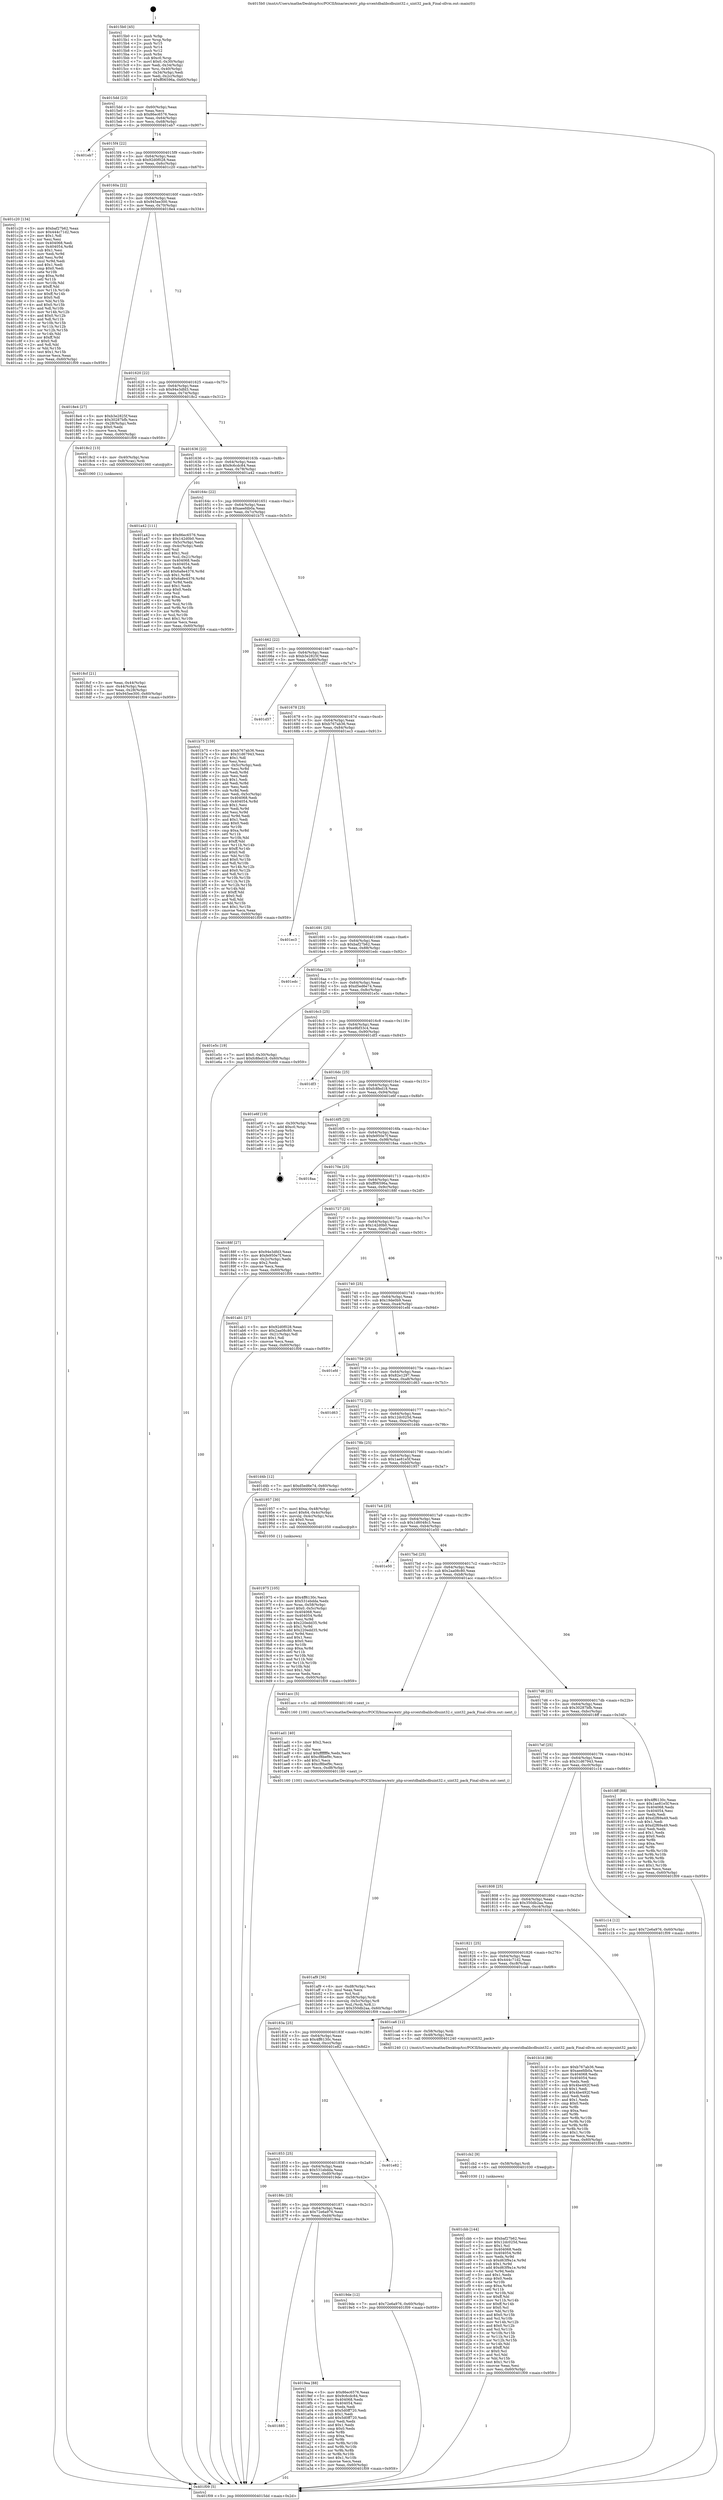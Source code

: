 digraph "0x4015b0" {
  label = "0x4015b0 (/mnt/c/Users/mathe/Desktop/tcc/POCII/binaries/extr_php-srcextdbalibcdbuint32.c_uint32_pack_Final-ollvm.out::main(0))"
  labelloc = "t"
  node[shape=record]

  Entry [label="",width=0.3,height=0.3,shape=circle,fillcolor=black,style=filled]
  "0x4015dd" [label="{
     0x4015dd [23]\l
     | [instrs]\l
     &nbsp;&nbsp;0x4015dd \<+3\>: mov -0x60(%rbp),%eax\l
     &nbsp;&nbsp;0x4015e0 \<+2\>: mov %eax,%ecx\l
     &nbsp;&nbsp;0x4015e2 \<+6\>: sub $0x86ec6576,%ecx\l
     &nbsp;&nbsp;0x4015e8 \<+3\>: mov %eax,-0x64(%rbp)\l
     &nbsp;&nbsp;0x4015eb \<+3\>: mov %ecx,-0x68(%rbp)\l
     &nbsp;&nbsp;0x4015ee \<+6\>: je 0000000000401eb7 \<main+0x907\>\l
  }"]
  "0x401eb7" [label="{
     0x401eb7\l
  }", style=dashed]
  "0x4015f4" [label="{
     0x4015f4 [22]\l
     | [instrs]\l
     &nbsp;&nbsp;0x4015f4 \<+5\>: jmp 00000000004015f9 \<main+0x49\>\l
     &nbsp;&nbsp;0x4015f9 \<+3\>: mov -0x64(%rbp),%eax\l
     &nbsp;&nbsp;0x4015fc \<+5\>: sub $0x92d0f028,%eax\l
     &nbsp;&nbsp;0x401601 \<+3\>: mov %eax,-0x6c(%rbp)\l
     &nbsp;&nbsp;0x401604 \<+6\>: je 0000000000401c20 \<main+0x670\>\l
  }"]
  Exit [label="",width=0.3,height=0.3,shape=circle,fillcolor=black,style=filled,peripheries=2]
  "0x401c20" [label="{
     0x401c20 [134]\l
     | [instrs]\l
     &nbsp;&nbsp;0x401c20 \<+5\>: mov $0xbaf27b62,%eax\l
     &nbsp;&nbsp;0x401c25 \<+5\>: mov $0x444c71d2,%ecx\l
     &nbsp;&nbsp;0x401c2a \<+2\>: mov $0x1,%dl\l
     &nbsp;&nbsp;0x401c2c \<+2\>: xor %esi,%esi\l
     &nbsp;&nbsp;0x401c2e \<+7\>: mov 0x404068,%edi\l
     &nbsp;&nbsp;0x401c35 \<+8\>: mov 0x404054,%r8d\l
     &nbsp;&nbsp;0x401c3d \<+3\>: sub $0x1,%esi\l
     &nbsp;&nbsp;0x401c40 \<+3\>: mov %edi,%r9d\l
     &nbsp;&nbsp;0x401c43 \<+3\>: add %esi,%r9d\l
     &nbsp;&nbsp;0x401c46 \<+4\>: imul %r9d,%edi\l
     &nbsp;&nbsp;0x401c4a \<+3\>: and $0x1,%edi\l
     &nbsp;&nbsp;0x401c4d \<+3\>: cmp $0x0,%edi\l
     &nbsp;&nbsp;0x401c50 \<+4\>: sete %r10b\l
     &nbsp;&nbsp;0x401c54 \<+4\>: cmp $0xa,%r8d\l
     &nbsp;&nbsp;0x401c58 \<+4\>: setl %r11b\l
     &nbsp;&nbsp;0x401c5c \<+3\>: mov %r10b,%bl\l
     &nbsp;&nbsp;0x401c5f \<+3\>: xor $0xff,%bl\l
     &nbsp;&nbsp;0x401c62 \<+3\>: mov %r11b,%r14b\l
     &nbsp;&nbsp;0x401c65 \<+4\>: xor $0xff,%r14b\l
     &nbsp;&nbsp;0x401c69 \<+3\>: xor $0x0,%dl\l
     &nbsp;&nbsp;0x401c6c \<+3\>: mov %bl,%r15b\l
     &nbsp;&nbsp;0x401c6f \<+4\>: and $0x0,%r15b\l
     &nbsp;&nbsp;0x401c73 \<+3\>: and %dl,%r10b\l
     &nbsp;&nbsp;0x401c76 \<+3\>: mov %r14b,%r12b\l
     &nbsp;&nbsp;0x401c79 \<+4\>: and $0x0,%r12b\l
     &nbsp;&nbsp;0x401c7d \<+3\>: and %dl,%r11b\l
     &nbsp;&nbsp;0x401c80 \<+3\>: or %r10b,%r15b\l
     &nbsp;&nbsp;0x401c83 \<+3\>: or %r11b,%r12b\l
     &nbsp;&nbsp;0x401c86 \<+3\>: xor %r12b,%r15b\l
     &nbsp;&nbsp;0x401c89 \<+3\>: or %r14b,%bl\l
     &nbsp;&nbsp;0x401c8c \<+3\>: xor $0xff,%bl\l
     &nbsp;&nbsp;0x401c8f \<+3\>: or $0x0,%dl\l
     &nbsp;&nbsp;0x401c92 \<+2\>: and %dl,%bl\l
     &nbsp;&nbsp;0x401c94 \<+3\>: or %bl,%r15b\l
     &nbsp;&nbsp;0x401c97 \<+4\>: test $0x1,%r15b\l
     &nbsp;&nbsp;0x401c9b \<+3\>: cmovne %ecx,%eax\l
     &nbsp;&nbsp;0x401c9e \<+3\>: mov %eax,-0x60(%rbp)\l
     &nbsp;&nbsp;0x401ca1 \<+5\>: jmp 0000000000401f09 \<main+0x959\>\l
  }"]
  "0x40160a" [label="{
     0x40160a [22]\l
     | [instrs]\l
     &nbsp;&nbsp;0x40160a \<+5\>: jmp 000000000040160f \<main+0x5f\>\l
     &nbsp;&nbsp;0x40160f \<+3\>: mov -0x64(%rbp),%eax\l
     &nbsp;&nbsp;0x401612 \<+5\>: sub $0x945ee300,%eax\l
     &nbsp;&nbsp;0x401617 \<+3\>: mov %eax,-0x70(%rbp)\l
     &nbsp;&nbsp;0x40161a \<+6\>: je 00000000004018e4 \<main+0x334\>\l
  }"]
  "0x401cbb" [label="{
     0x401cbb [144]\l
     | [instrs]\l
     &nbsp;&nbsp;0x401cbb \<+5\>: mov $0xbaf27b62,%esi\l
     &nbsp;&nbsp;0x401cc0 \<+5\>: mov $0x12dc025d,%eax\l
     &nbsp;&nbsp;0x401cc5 \<+2\>: mov $0x1,%cl\l
     &nbsp;&nbsp;0x401cc7 \<+7\>: mov 0x404068,%edx\l
     &nbsp;&nbsp;0x401cce \<+8\>: mov 0x404054,%r8d\l
     &nbsp;&nbsp;0x401cd6 \<+3\>: mov %edx,%r9d\l
     &nbsp;&nbsp;0x401cd9 \<+7\>: sub $0xd63f9a1e,%r9d\l
     &nbsp;&nbsp;0x401ce0 \<+4\>: sub $0x1,%r9d\l
     &nbsp;&nbsp;0x401ce4 \<+7\>: add $0xd63f9a1e,%r9d\l
     &nbsp;&nbsp;0x401ceb \<+4\>: imul %r9d,%edx\l
     &nbsp;&nbsp;0x401cef \<+3\>: and $0x1,%edx\l
     &nbsp;&nbsp;0x401cf2 \<+3\>: cmp $0x0,%edx\l
     &nbsp;&nbsp;0x401cf5 \<+4\>: sete %r10b\l
     &nbsp;&nbsp;0x401cf9 \<+4\>: cmp $0xa,%r8d\l
     &nbsp;&nbsp;0x401cfd \<+4\>: setl %r11b\l
     &nbsp;&nbsp;0x401d01 \<+3\>: mov %r10b,%bl\l
     &nbsp;&nbsp;0x401d04 \<+3\>: xor $0xff,%bl\l
     &nbsp;&nbsp;0x401d07 \<+3\>: mov %r11b,%r14b\l
     &nbsp;&nbsp;0x401d0a \<+4\>: xor $0xff,%r14b\l
     &nbsp;&nbsp;0x401d0e \<+3\>: xor $0x0,%cl\l
     &nbsp;&nbsp;0x401d11 \<+3\>: mov %bl,%r15b\l
     &nbsp;&nbsp;0x401d14 \<+4\>: and $0x0,%r15b\l
     &nbsp;&nbsp;0x401d18 \<+3\>: and %cl,%r10b\l
     &nbsp;&nbsp;0x401d1b \<+3\>: mov %r14b,%r12b\l
     &nbsp;&nbsp;0x401d1e \<+4\>: and $0x0,%r12b\l
     &nbsp;&nbsp;0x401d22 \<+3\>: and %cl,%r11b\l
     &nbsp;&nbsp;0x401d25 \<+3\>: or %r10b,%r15b\l
     &nbsp;&nbsp;0x401d28 \<+3\>: or %r11b,%r12b\l
     &nbsp;&nbsp;0x401d2b \<+3\>: xor %r12b,%r15b\l
     &nbsp;&nbsp;0x401d2e \<+3\>: or %r14b,%bl\l
     &nbsp;&nbsp;0x401d31 \<+3\>: xor $0xff,%bl\l
     &nbsp;&nbsp;0x401d34 \<+3\>: or $0x0,%cl\l
     &nbsp;&nbsp;0x401d37 \<+2\>: and %cl,%bl\l
     &nbsp;&nbsp;0x401d39 \<+3\>: or %bl,%r15b\l
     &nbsp;&nbsp;0x401d3c \<+4\>: test $0x1,%r15b\l
     &nbsp;&nbsp;0x401d40 \<+3\>: cmovne %eax,%esi\l
     &nbsp;&nbsp;0x401d43 \<+3\>: mov %esi,-0x60(%rbp)\l
     &nbsp;&nbsp;0x401d46 \<+5\>: jmp 0000000000401f09 \<main+0x959\>\l
  }"]
  "0x4018e4" [label="{
     0x4018e4 [27]\l
     | [instrs]\l
     &nbsp;&nbsp;0x4018e4 \<+5\>: mov $0xb3e2825f,%eax\l
     &nbsp;&nbsp;0x4018e9 \<+5\>: mov $0x30287bfb,%ecx\l
     &nbsp;&nbsp;0x4018ee \<+3\>: mov -0x28(%rbp),%edx\l
     &nbsp;&nbsp;0x4018f1 \<+3\>: cmp $0x0,%edx\l
     &nbsp;&nbsp;0x4018f4 \<+3\>: cmove %ecx,%eax\l
     &nbsp;&nbsp;0x4018f7 \<+3\>: mov %eax,-0x60(%rbp)\l
     &nbsp;&nbsp;0x4018fa \<+5\>: jmp 0000000000401f09 \<main+0x959\>\l
  }"]
  "0x401620" [label="{
     0x401620 [22]\l
     | [instrs]\l
     &nbsp;&nbsp;0x401620 \<+5\>: jmp 0000000000401625 \<main+0x75\>\l
     &nbsp;&nbsp;0x401625 \<+3\>: mov -0x64(%rbp),%eax\l
     &nbsp;&nbsp;0x401628 \<+5\>: sub $0x94e3dfd3,%eax\l
     &nbsp;&nbsp;0x40162d \<+3\>: mov %eax,-0x74(%rbp)\l
     &nbsp;&nbsp;0x401630 \<+6\>: je 00000000004018c2 \<main+0x312\>\l
  }"]
  "0x401cb2" [label="{
     0x401cb2 [9]\l
     | [instrs]\l
     &nbsp;&nbsp;0x401cb2 \<+4\>: mov -0x58(%rbp),%rdi\l
     &nbsp;&nbsp;0x401cb6 \<+5\>: call 0000000000401030 \<free@plt\>\l
     | [calls]\l
     &nbsp;&nbsp;0x401030 \{1\} (unknown)\l
  }"]
  "0x4018c2" [label="{
     0x4018c2 [13]\l
     | [instrs]\l
     &nbsp;&nbsp;0x4018c2 \<+4\>: mov -0x40(%rbp),%rax\l
     &nbsp;&nbsp;0x4018c6 \<+4\>: mov 0x8(%rax),%rdi\l
     &nbsp;&nbsp;0x4018ca \<+5\>: call 0000000000401060 \<atoi@plt\>\l
     | [calls]\l
     &nbsp;&nbsp;0x401060 \{1\} (unknown)\l
  }"]
  "0x401636" [label="{
     0x401636 [22]\l
     | [instrs]\l
     &nbsp;&nbsp;0x401636 \<+5\>: jmp 000000000040163b \<main+0x8b\>\l
     &nbsp;&nbsp;0x40163b \<+3\>: mov -0x64(%rbp),%eax\l
     &nbsp;&nbsp;0x40163e \<+5\>: sub $0x9c6cdc84,%eax\l
     &nbsp;&nbsp;0x401643 \<+3\>: mov %eax,-0x78(%rbp)\l
     &nbsp;&nbsp;0x401646 \<+6\>: je 0000000000401a42 \<main+0x492\>\l
  }"]
  "0x401af9" [label="{
     0x401af9 [36]\l
     | [instrs]\l
     &nbsp;&nbsp;0x401af9 \<+6\>: mov -0xd8(%rbp),%ecx\l
     &nbsp;&nbsp;0x401aff \<+3\>: imul %eax,%ecx\l
     &nbsp;&nbsp;0x401b02 \<+3\>: mov %cl,%sil\l
     &nbsp;&nbsp;0x401b05 \<+4\>: mov -0x58(%rbp),%rdi\l
     &nbsp;&nbsp;0x401b09 \<+4\>: movslq -0x5c(%rbp),%r8\l
     &nbsp;&nbsp;0x401b0d \<+4\>: mov %sil,(%rdi,%r8,1)\l
     &nbsp;&nbsp;0x401b11 \<+7\>: movl $0x350db2aa,-0x60(%rbp)\l
     &nbsp;&nbsp;0x401b18 \<+5\>: jmp 0000000000401f09 \<main+0x959\>\l
  }"]
  "0x401a42" [label="{
     0x401a42 [111]\l
     | [instrs]\l
     &nbsp;&nbsp;0x401a42 \<+5\>: mov $0x86ec6576,%eax\l
     &nbsp;&nbsp;0x401a47 \<+5\>: mov $0x142d0b0,%ecx\l
     &nbsp;&nbsp;0x401a4c \<+3\>: mov -0x5c(%rbp),%edx\l
     &nbsp;&nbsp;0x401a4f \<+3\>: cmp -0x4c(%rbp),%edx\l
     &nbsp;&nbsp;0x401a52 \<+4\>: setl %sil\l
     &nbsp;&nbsp;0x401a56 \<+4\>: and $0x1,%sil\l
     &nbsp;&nbsp;0x401a5a \<+4\>: mov %sil,-0x21(%rbp)\l
     &nbsp;&nbsp;0x401a5e \<+7\>: mov 0x404068,%edx\l
     &nbsp;&nbsp;0x401a65 \<+7\>: mov 0x404054,%edi\l
     &nbsp;&nbsp;0x401a6c \<+3\>: mov %edx,%r8d\l
     &nbsp;&nbsp;0x401a6f \<+7\>: add $0x6a8e4376,%r8d\l
     &nbsp;&nbsp;0x401a76 \<+4\>: sub $0x1,%r8d\l
     &nbsp;&nbsp;0x401a7a \<+7\>: sub $0x6a8e4376,%r8d\l
     &nbsp;&nbsp;0x401a81 \<+4\>: imul %r8d,%edx\l
     &nbsp;&nbsp;0x401a85 \<+3\>: and $0x1,%edx\l
     &nbsp;&nbsp;0x401a88 \<+3\>: cmp $0x0,%edx\l
     &nbsp;&nbsp;0x401a8b \<+4\>: sete %sil\l
     &nbsp;&nbsp;0x401a8f \<+3\>: cmp $0xa,%edi\l
     &nbsp;&nbsp;0x401a92 \<+4\>: setl %r9b\l
     &nbsp;&nbsp;0x401a96 \<+3\>: mov %sil,%r10b\l
     &nbsp;&nbsp;0x401a99 \<+3\>: and %r9b,%r10b\l
     &nbsp;&nbsp;0x401a9c \<+3\>: xor %r9b,%sil\l
     &nbsp;&nbsp;0x401a9f \<+3\>: or %sil,%r10b\l
     &nbsp;&nbsp;0x401aa2 \<+4\>: test $0x1,%r10b\l
     &nbsp;&nbsp;0x401aa6 \<+3\>: cmovne %ecx,%eax\l
     &nbsp;&nbsp;0x401aa9 \<+3\>: mov %eax,-0x60(%rbp)\l
     &nbsp;&nbsp;0x401aac \<+5\>: jmp 0000000000401f09 \<main+0x959\>\l
  }"]
  "0x40164c" [label="{
     0x40164c [22]\l
     | [instrs]\l
     &nbsp;&nbsp;0x40164c \<+5\>: jmp 0000000000401651 \<main+0xa1\>\l
     &nbsp;&nbsp;0x401651 \<+3\>: mov -0x64(%rbp),%eax\l
     &nbsp;&nbsp;0x401654 \<+5\>: sub $0xaeefdb0a,%eax\l
     &nbsp;&nbsp;0x401659 \<+3\>: mov %eax,-0x7c(%rbp)\l
     &nbsp;&nbsp;0x40165c \<+6\>: je 0000000000401b75 \<main+0x5c5\>\l
  }"]
  "0x401ad1" [label="{
     0x401ad1 [40]\l
     | [instrs]\l
     &nbsp;&nbsp;0x401ad1 \<+5\>: mov $0x2,%ecx\l
     &nbsp;&nbsp;0x401ad6 \<+1\>: cltd\l
     &nbsp;&nbsp;0x401ad7 \<+2\>: idiv %ecx\l
     &nbsp;&nbsp;0x401ad9 \<+6\>: imul $0xfffffffe,%edx,%ecx\l
     &nbsp;&nbsp;0x401adf \<+6\>: add $0xcf8bef9c,%ecx\l
     &nbsp;&nbsp;0x401ae5 \<+3\>: add $0x1,%ecx\l
     &nbsp;&nbsp;0x401ae8 \<+6\>: sub $0xcf8bef9c,%ecx\l
     &nbsp;&nbsp;0x401aee \<+6\>: mov %ecx,-0xd8(%rbp)\l
     &nbsp;&nbsp;0x401af4 \<+5\>: call 0000000000401160 \<next_i\>\l
     | [calls]\l
     &nbsp;&nbsp;0x401160 \{100\} (/mnt/c/Users/mathe/Desktop/tcc/POCII/binaries/extr_php-srcextdbalibcdbuint32.c_uint32_pack_Final-ollvm.out::next_i)\l
  }"]
  "0x401b75" [label="{
     0x401b75 [159]\l
     | [instrs]\l
     &nbsp;&nbsp;0x401b75 \<+5\>: mov $0xb767ab36,%eax\l
     &nbsp;&nbsp;0x401b7a \<+5\>: mov $0x31d67943,%ecx\l
     &nbsp;&nbsp;0x401b7f \<+2\>: mov $0x1,%dl\l
     &nbsp;&nbsp;0x401b81 \<+2\>: xor %esi,%esi\l
     &nbsp;&nbsp;0x401b83 \<+3\>: mov -0x5c(%rbp),%edi\l
     &nbsp;&nbsp;0x401b86 \<+3\>: mov %esi,%r8d\l
     &nbsp;&nbsp;0x401b89 \<+3\>: sub %edi,%r8d\l
     &nbsp;&nbsp;0x401b8c \<+2\>: mov %esi,%edi\l
     &nbsp;&nbsp;0x401b8e \<+3\>: sub $0x1,%edi\l
     &nbsp;&nbsp;0x401b91 \<+3\>: add %edi,%r8d\l
     &nbsp;&nbsp;0x401b94 \<+2\>: mov %esi,%edi\l
     &nbsp;&nbsp;0x401b96 \<+3\>: sub %r8d,%edi\l
     &nbsp;&nbsp;0x401b99 \<+3\>: mov %edi,-0x5c(%rbp)\l
     &nbsp;&nbsp;0x401b9c \<+7\>: mov 0x404068,%edi\l
     &nbsp;&nbsp;0x401ba3 \<+8\>: mov 0x404054,%r8d\l
     &nbsp;&nbsp;0x401bab \<+3\>: sub $0x1,%esi\l
     &nbsp;&nbsp;0x401bae \<+3\>: mov %edi,%r9d\l
     &nbsp;&nbsp;0x401bb1 \<+3\>: add %esi,%r9d\l
     &nbsp;&nbsp;0x401bb4 \<+4\>: imul %r9d,%edi\l
     &nbsp;&nbsp;0x401bb8 \<+3\>: and $0x1,%edi\l
     &nbsp;&nbsp;0x401bbb \<+3\>: cmp $0x0,%edi\l
     &nbsp;&nbsp;0x401bbe \<+4\>: sete %r10b\l
     &nbsp;&nbsp;0x401bc2 \<+4\>: cmp $0xa,%r8d\l
     &nbsp;&nbsp;0x401bc6 \<+4\>: setl %r11b\l
     &nbsp;&nbsp;0x401bca \<+3\>: mov %r10b,%bl\l
     &nbsp;&nbsp;0x401bcd \<+3\>: xor $0xff,%bl\l
     &nbsp;&nbsp;0x401bd0 \<+3\>: mov %r11b,%r14b\l
     &nbsp;&nbsp;0x401bd3 \<+4\>: xor $0xff,%r14b\l
     &nbsp;&nbsp;0x401bd7 \<+3\>: xor $0x0,%dl\l
     &nbsp;&nbsp;0x401bda \<+3\>: mov %bl,%r15b\l
     &nbsp;&nbsp;0x401bdd \<+4\>: and $0x0,%r15b\l
     &nbsp;&nbsp;0x401be1 \<+3\>: and %dl,%r10b\l
     &nbsp;&nbsp;0x401be4 \<+3\>: mov %r14b,%r12b\l
     &nbsp;&nbsp;0x401be7 \<+4\>: and $0x0,%r12b\l
     &nbsp;&nbsp;0x401beb \<+3\>: and %dl,%r11b\l
     &nbsp;&nbsp;0x401bee \<+3\>: or %r10b,%r15b\l
     &nbsp;&nbsp;0x401bf1 \<+3\>: or %r11b,%r12b\l
     &nbsp;&nbsp;0x401bf4 \<+3\>: xor %r12b,%r15b\l
     &nbsp;&nbsp;0x401bf7 \<+3\>: or %r14b,%bl\l
     &nbsp;&nbsp;0x401bfa \<+3\>: xor $0xff,%bl\l
     &nbsp;&nbsp;0x401bfd \<+3\>: or $0x0,%dl\l
     &nbsp;&nbsp;0x401c00 \<+2\>: and %dl,%bl\l
     &nbsp;&nbsp;0x401c02 \<+3\>: or %bl,%r15b\l
     &nbsp;&nbsp;0x401c05 \<+4\>: test $0x1,%r15b\l
     &nbsp;&nbsp;0x401c09 \<+3\>: cmovne %ecx,%eax\l
     &nbsp;&nbsp;0x401c0c \<+3\>: mov %eax,-0x60(%rbp)\l
     &nbsp;&nbsp;0x401c0f \<+5\>: jmp 0000000000401f09 \<main+0x959\>\l
  }"]
  "0x401662" [label="{
     0x401662 [22]\l
     | [instrs]\l
     &nbsp;&nbsp;0x401662 \<+5\>: jmp 0000000000401667 \<main+0xb7\>\l
     &nbsp;&nbsp;0x401667 \<+3\>: mov -0x64(%rbp),%eax\l
     &nbsp;&nbsp;0x40166a \<+5\>: sub $0xb3e2825f,%eax\l
     &nbsp;&nbsp;0x40166f \<+3\>: mov %eax,-0x80(%rbp)\l
     &nbsp;&nbsp;0x401672 \<+6\>: je 0000000000401d57 \<main+0x7a7\>\l
  }"]
  "0x401885" [label="{
     0x401885\l
  }", style=dashed]
  "0x401d57" [label="{
     0x401d57\l
  }", style=dashed]
  "0x401678" [label="{
     0x401678 [25]\l
     | [instrs]\l
     &nbsp;&nbsp;0x401678 \<+5\>: jmp 000000000040167d \<main+0xcd\>\l
     &nbsp;&nbsp;0x40167d \<+3\>: mov -0x64(%rbp),%eax\l
     &nbsp;&nbsp;0x401680 \<+5\>: sub $0xb767ab36,%eax\l
     &nbsp;&nbsp;0x401685 \<+6\>: mov %eax,-0x84(%rbp)\l
     &nbsp;&nbsp;0x40168b \<+6\>: je 0000000000401ec3 \<main+0x913\>\l
  }"]
  "0x4019ea" [label="{
     0x4019ea [88]\l
     | [instrs]\l
     &nbsp;&nbsp;0x4019ea \<+5\>: mov $0x86ec6576,%eax\l
     &nbsp;&nbsp;0x4019ef \<+5\>: mov $0x9c6cdc84,%ecx\l
     &nbsp;&nbsp;0x4019f4 \<+7\>: mov 0x404068,%edx\l
     &nbsp;&nbsp;0x4019fb \<+7\>: mov 0x404054,%esi\l
     &nbsp;&nbsp;0x401a02 \<+2\>: mov %edx,%edi\l
     &nbsp;&nbsp;0x401a04 \<+6\>: sub $0x5d0ff720,%edi\l
     &nbsp;&nbsp;0x401a0a \<+3\>: sub $0x1,%edi\l
     &nbsp;&nbsp;0x401a0d \<+6\>: add $0x5d0ff720,%edi\l
     &nbsp;&nbsp;0x401a13 \<+3\>: imul %edi,%edx\l
     &nbsp;&nbsp;0x401a16 \<+3\>: and $0x1,%edx\l
     &nbsp;&nbsp;0x401a19 \<+3\>: cmp $0x0,%edx\l
     &nbsp;&nbsp;0x401a1c \<+4\>: sete %r8b\l
     &nbsp;&nbsp;0x401a20 \<+3\>: cmp $0xa,%esi\l
     &nbsp;&nbsp;0x401a23 \<+4\>: setl %r9b\l
     &nbsp;&nbsp;0x401a27 \<+3\>: mov %r8b,%r10b\l
     &nbsp;&nbsp;0x401a2a \<+3\>: and %r9b,%r10b\l
     &nbsp;&nbsp;0x401a2d \<+3\>: xor %r9b,%r8b\l
     &nbsp;&nbsp;0x401a30 \<+3\>: or %r8b,%r10b\l
     &nbsp;&nbsp;0x401a33 \<+4\>: test $0x1,%r10b\l
     &nbsp;&nbsp;0x401a37 \<+3\>: cmovne %ecx,%eax\l
     &nbsp;&nbsp;0x401a3a \<+3\>: mov %eax,-0x60(%rbp)\l
     &nbsp;&nbsp;0x401a3d \<+5\>: jmp 0000000000401f09 \<main+0x959\>\l
  }"]
  "0x401ec3" [label="{
     0x401ec3\l
  }", style=dashed]
  "0x401691" [label="{
     0x401691 [25]\l
     | [instrs]\l
     &nbsp;&nbsp;0x401691 \<+5\>: jmp 0000000000401696 \<main+0xe6\>\l
     &nbsp;&nbsp;0x401696 \<+3\>: mov -0x64(%rbp),%eax\l
     &nbsp;&nbsp;0x401699 \<+5\>: sub $0xbaf27b62,%eax\l
     &nbsp;&nbsp;0x40169e \<+6\>: mov %eax,-0x88(%rbp)\l
     &nbsp;&nbsp;0x4016a4 \<+6\>: je 0000000000401edc \<main+0x92c\>\l
  }"]
  "0x40186c" [label="{
     0x40186c [25]\l
     | [instrs]\l
     &nbsp;&nbsp;0x40186c \<+5\>: jmp 0000000000401871 \<main+0x2c1\>\l
     &nbsp;&nbsp;0x401871 \<+3\>: mov -0x64(%rbp),%eax\l
     &nbsp;&nbsp;0x401874 \<+5\>: sub $0x72e6a976,%eax\l
     &nbsp;&nbsp;0x401879 \<+6\>: mov %eax,-0xd4(%rbp)\l
     &nbsp;&nbsp;0x40187f \<+6\>: je 00000000004019ea \<main+0x43a\>\l
  }"]
  "0x401edc" [label="{
     0x401edc\l
  }", style=dashed]
  "0x4016aa" [label="{
     0x4016aa [25]\l
     | [instrs]\l
     &nbsp;&nbsp;0x4016aa \<+5\>: jmp 00000000004016af \<main+0xff\>\l
     &nbsp;&nbsp;0x4016af \<+3\>: mov -0x64(%rbp),%eax\l
     &nbsp;&nbsp;0x4016b2 \<+5\>: sub $0xd5ed6e74,%eax\l
     &nbsp;&nbsp;0x4016b7 \<+6\>: mov %eax,-0x8c(%rbp)\l
     &nbsp;&nbsp;0x4016bd \<+6\>: je 0000000000401e5c \<main+0x8ac\>\l
  }"]
  "0x4019de" [label="{
     0x4019de [12]\l
     | [instrs]\l
     &nbsp;&nbsp;0x4019de \<+7\>: movl $0x72e6a976,-0x60(%rbp)\l
     &nbsp;&nbsp;0x4019e5 \<+5\>: jmp 0000000000401f09 \<main+0x959\>\l
  }"]
  "0x401e5c" [label="{
     0x401e5c [19]\l
     | [instrs]\l
     &nbsp;&nbsp;0x401e5c \<+7\>: movl $0x0,-0x30(%rbp)\l
     &nbsp;&nbsp;0x401e63 \<+7\>: movl $0xfc8fed18,-0x60(%rbp)\l
     &nbsp;&nbsp;0x401e6a \<+5\>: jmp 0000000000401f09 \<main+0x959\>\l
  }"]
  "0x4016c3" [label="{
     0x4016c3 [25]\l
     | [instrs]\l
     &nbsp;&nbsp;0x4016c3 \<+5\>: jmp 00000000004016c8 \<main+0x118\>\l
     &nbsp;&nbsp;0x4016c8 \<+3\>: mov -0x64(%rbp),%eax\l
     &nbsp;&nbsp;0x4016cb \<+5\>: sub $0xe9bf33c4,%eax\l
     &nbsp;&nbsp;0x4016d0 \<+6\>: mov %eax,-0x90(%rbp)\l
     &nbsp;&nbsp;0x4016d6 \<+6\>: je 0000000000401df3 \<main+0x843\>\l
  }"]
  "0x401853" [label="{
     0x401853 [25]\l
     | [instrs]\l
     &nbsp;&nbsp;0x401853 \<+5\>: jmp 0000000000401858 \<main+0x2a8\>\l
     &nbsp;&nbsp;0x401858 \<+3\>: mov -0x64(%rbp),%eax\l
     &nbsp;&nbsp;0x40185b \<+5\>: sub $0x531ebdda,%eax\l
     &nbsp;&nbsp;0x401860 \<+6\>: mov %eax,-0xd0(%rbp)\l
     &nbsp;&nbsp;0x401866 \<+6\>: je 00000000004019de \<main+0x42e\>\l
  }"]
  "0x401df3" [label="{
     0x401df3\l
  }", style=dashed]
  "0x4016dc" [label="{
     0x4016dc [25]\l
     | [instrs]\l
     &nbsp;&nbsp;0x4016dc \<+5\>: jmp 00000000004016e1 \<main+0x131\>\l
     &nbsp;&nbsp;0x4016e1 \<+3\>: mov -0x64(%rbp),%eax\l
     &nbsp;&nbsp;0x4016e4 \<+5\>: sub $0xfc8fed18,%eax\l
     &nbsp;&nbsp;0x4016e9 \<+6\>: mov %eax,-0x94(%rbp)\l
     &nbsp;&nbsp;0x4016ef \<+6\>: je 0000000000401e6f \<main+0x8bf\>\l
  }"]
  "0x401e82" [label="{
     0x401e82\l
  }", style=dashed]
  "0x401e6f" [label="{
     0x401e6f [19]\l
     | [instrs]\l
     &nbsp;&nbsp;0x401e6f \<+3\>: mov -0x30(%rbp),%eax\l
     &nbsp;&nbsp;0x401e72 \<+7\>: add $0xc0,%rsp\l
     &nbsp;&nbsp;0x401e79 \<+1\>: pop %rbx\l
     &nbsp;&nbsp;0x401e7a \<+2\>: pop %r12\l
     &nbsp;&nbsp;0x401e7c \<+2\>: pop %r14\l
     &nbsp;&nbsp;0x401e7e \<+2\>: pop %r15\l
     &nbsp;&nbsp;0x401e80 \<+1\>: pop %rbp\l
     &nbsp;&nbsp;0x401e81 \<+1\>: ret\l
  }"]
  "0x4016f5" [label="{
     0x4016f5 [25]\l
     | [instrs]\l
     &nbsp;&nbsp;0x4016f5 \<+5\>: jmp 00000000004016fa \<main+0x14a\>\l
     &nbsp;&nbsp;0x4016fa \<+3\>: mov -0x64(%rbp),%eax\l
     &nbsp;&nbsp;0x4016fd \<+5\>: sub $0xfe950e7f,%eax\l
     &nbsp;&nbsp;0x401702 \<+6\>: mov %eax,-0x98(%rbp)\l
     &nbsp;&nbsp;0x401708 \<+6\>: je 00000000004018aa \<main+0x2fa\>\l
  }"]
  "0x40183a" [label="{
     0x40183a [25]\l
     | [instrs]\l
     &nbsp;&nbsp;0x40183a \<+5\>: jmp 000000000040183f \<main+0x28f\>\l
     &nbsp;&nbsp;0x40183f \<+3\>: mov -0x64(%rbp),%eax\l
     &nbsp;&nbsp;0x401842 \<+5\>: sub $0x4ff6130c,%eax\l
     &nbsp;&nbsp;0x401847 \<+6\>: mov %eax,-0xcc(%rbp)\l
     &nbsp;&nbsp;0x40184d \<+6\>: je 0000000000401e82 \<main+0x8d2\>\l
  }"]
  "0x4018aa" [label="{
     0x4018aa\l
  }", style=dashed]
  "0x40170e" [label="{
     0x40170e [25]\l
     | [instrs]\l
     &nbsp;&nbsp;0x40170e \<+5\>: jmp 0000000000401713 \<main+0x163\>\l
     &nbsp;&nbsp;0x401713 \<+3\>: mov -0x64(%rbp),%eax\l
     &nbsp;&nbsp;0x401716 \<+5\>: sub $0xff06596a,%eax\l
     &nbsp;&nbsp;0x40171b \<+6\>: mov %eax,-0x9c(%rbp)\l
     &nbsp;&nbsp;0x401721 \<+6\>: je 000000000040188f \<main+0x2df\>\l
  }"]
  "0x401ca6" [label="{
     0x401ca6 [12]\l
     | [instrs]\l
     &nbsp;&nbsp;0x401ca6 \<+4\>: mov -0x58(%rbp),%rdi\l
     &nbsp;&nbsp;0x401caa \<+3\>: mov -0x48(%rbp),%esi\l
     &nbsp;&nbsp;0x401cad \<+5\>: call 0000000000401240 \<mymyuint32_pack\>\l
     | [calls]\l
     &nbsp;&nbsp;0x401240 \{1\} (/mnt/c/Users/mathe/Desktop/tcc/POCII/binaries/extr_php-srcextdbalibcdbuint32.c_uint32_pack_Final-ollvm.out::mymyuint32_pack)\l
  }"]
  "0x40188f" [label="{
     0x40188f [27]\l
     | [instrs]\l
     &nbsp;&nbsp;0x40188f \<+5\>: mov $0x94e3dfd3,%eax\l
     &nbsp;&nbsp;0x401894 \<+5\>: mov $0xfe950e7f,%ecx\l
     &nbsp;&nbsp;0x401899 \<+3\>: mov -0x2c(%rbp),%edx\l
     &nbsp;&nbsp;0x40189c \<+3\>: cmp $0x2,%edx\l
     &nbsp;&nbsp;0x40189f \<+3\>: cmovne %ecx,%eax\l
     &nbsp;&nbsp;0x4018a2 \<+3\>: mov %eax,-0x60(%rbp)\l
     &nbsp;&nbsp;0x4018a5 \<+5\>: jmp 0000000000401f09 \<main+0x959\>\l
  }"]
  "0x401727" [label="{
     0x401727 [25]\l
     | [instrs]\l
     &nbsp;&nbsp;0x401727 \<+5\>: jmp 000000000040172c \<main+0x17c\>\l
     &nbsp;&nbsp;0x40172c \<+3\>: mov -0x64(%rbp),%eax\l
     &nbsp;&nbsp;0x40172f \<+5\>: sub $0x142d0b0,%eax\l
     &nbsp;&nbsp;0x401734 \<+6\>: mov %eax,-0xa0(%rbp)\l
     &nbsp;&nbsp;0x40173a \<+6\>: je 0000000000401ab1 \<main+0x501\>\l
  }"]
  "0x401f09" [label="{
     0x401f09 [5]\l
     | [instrs]\l
     &nbsp;&nbsp;0x401f09 \<+5\>: jmp 00000000004015dd \<main+0x2d\>\l
  }"]
  "0x4015b0" [label="{
     0x4015b0 [45]\l
     | [instrs]\l
     &nbsp;&nbsp;0x4015b0 \<+1\>: push %rbp\l
     &nbsp;&nbsp;0x4015b1 \<+3\>: mov %rsp,%rbp\l
     &nbsp;&nbsp;0x4015b4 \<+2\>: push %r15\l
     &nbsp;&nbsp;0x4015b6 \<+2\>: push %r14\l
     &nbsp;&nbsp;0x4015b8 \<+2\>: push %r12\l
     &nbsp;&nbsp;0x4015ba \<+1\>: push %rbx\l
     &nbsp;&nbsp;0x4015bb \<+7\>: sub $0xc0,%rsp\l
     &nbsp;&nbsp;0x4015c2 \<+7\>: movl $0x0,-0x30(%rbp)\l
     &nbsp;&nbsp;0x4015c9 \<+3\>: mov %edi,-0x34(%rbp)\l
     &nbsp;&nbsp;0x4015cc \<+4\>: mov %rsi,-0x40(%rbp)\l
     &nbsp;&nbsp;0x4015d0 \<+3\>: mov -0x34(%rbp),%edi\l
     &nbsp;&nbsp;0x4015d3 \<+3\>: mov %edi,-0x2c(%rbp)\l
     &nbsp;&nbsp;0x4015d6 \<+7\>: movl $0xff06596a,-0x60(%rbp)\l
  }"]
  "0x4018cf" [label="{
     0x4018cf [21]\l
     | [instrs]\l
     &nbsp;&nbsp;0x4018cf \<+3\>: mov %eax,-0x44(%rbp)\l
     &nbsp;&nbsp;0x4018d2 \<+3\>: mov -0x44(%rbp),%eax\l
     &nbsp;&nbsp;0x4018d5 \<+3\>: mov %eax,-0x28(%rbp)\l
     &nbsp;&nbsp;0x4018d8 \<+7\>: movl $0x945ee300,-0x60(%rbp)\l
     &nbsp;&nbsp;0x4018df \<+5\>: jmp 0000000000401f09 \<main+0x959\>\l
  }"]
  "0x401821" [label="{
     0x401821 [25]\l
     | [instrs]\l
     &nbsp;&nbsp;0x401821 \<+5\>: jmp 0000000000401826 \<main+0x276\>\l
     &nbsp;&nbsp;0x401826 \<+3\>: mov -0x64(%rbp),%eax\l
     &nbsp;&nbsp;0x401829 \<+5\>: sub $0x444c71d2,%eax\l
     &nbsp;&nbsp;0x40182e \<+6\>: mov %eax,-0xc8(%rbp)\l
     &nbsp;&nbsp;0x401834 \<+6\>: je 0000000000401ca6 \<main+0x6f6\>\l
  }"]
  "0x401ab1" [label="{
     0x401ab1 [27]\l
     | [instrs]\l
     &nbsp;&nbsp;0x401ab1 \<+5\>: mov $0x92d0f028,%eax\l
     &nbsp;&nbsp;0x401ab6 \<+5\>: mov $0x2aa08c80,%ecx\l
     &nbsp;&nbsp;0x401abb \<+3\>: mov -0x21(%rbp),%dl\l
     &nbsp;&nbsp;0x401abe \<+3\>: test $0x1,%dl\l
     &nbsp;&nbsp;0x401ac1 \<+3\>: cmovne %ecx,%eax\l
     &nbsp;&nbsp;0x401ac4 \<+3\>: mov %eax,-0x60(%rbp)\l
     &nbsp;&nbsp;0x401ac7 \<+5\>: jmp 0000000000401f09 \<main+0x959\>\l
  }"]
  "0x401740" [label="{
     0x401740 [25]\l
     | [instrs]\l
     &nbsp;&nbsp;0x401740 \<+5\>: jmp 0000000000401745 \<main+0x195\>\l
     &nbsp;&nbsp;0x401745 \<+3\>: mov -0x64(%rbp),%eax\l
     &nbsp;&nbsp;0x401748 \<+5\>: sub $0x19de0b9,%eax\l
     &nbsp;&nbsp;0x40174d \<+6\>: mov %eax,-0xa4(%rbp)\l
     &nbsp;&nbsp;0x401753 \<+6\>: je 0000000000401efd \<main+0x94d\>\l
  }"]
  "0x401b1d" [label="{
     0x401b1d [88]\l
     | [instrs]\l
     &nbsp;&nbsp;0x401b1d \<+5\>: mov $0xb767ab36,%eax\l
     &nbsp;&nbsp;0x401b22 \<+5\>: mov $0xaeefdb0a,%ecx\l
     &nbsp;&nbsp;0x401b27 \<+7\>: mov 0x404068,%edx\l
     &nbsp;&nbsp;0x401b2e \<+7\>: mov 0x404054,%esi\l
     &nbsp;&nbsp;0x401b35 \<+2\>: mov %edx,%edi\l
     &nbsp;&nbsp;0x401b37 \<+6\>: sub $0x4be492f,%edi\l
     &nbsp;&nbsp;0x401b3d \<+3\>: sub $0x1,%edi\l
     &nbsp;&nbsp;0x401b40 \<+6\>: add $0x4be492f,%edi\l
     &nbsp;&nbsp;0x401b46 \<+3\>: imul %edi,%edx\l
     &nbsp;&nbsp;0x401b49 \<+3\>: and $0x1,%edx\l
     &nbsp;&nbsp;0x401b4c \<+3\>: cmp $0x0,%edx\l
     &nbsp;&nbsp;0x401b4f \<+4\>: sete %r8b\l
     &nbsp;&nbsp;0x401b53 \<+3\>: cmp $0xa,%esi\l
     &nbsp;&nbsp;0x401b56 \<+4\>: setl %r9b\l
     &nbsp;&nbsp;0x401b5a \<+3\>: mov %r8b,%r10b\l
     &nbsp;&nbsp;0x401b5d \<+3\>: and %r9b,%r10b\l
     &nbsp;&nbsp;0x401b60 \<+3\>: xor %r9b,%r8b\l
     &nbsp;&nbsp;0x401b63 \<+3\>: or %r8b,%r10b\l
     &nbsp;&nbsp;0x401b66 \<+4\>: test $0x1,%r10b\l
     &nbsp;&nbsp;0x401b6a \<+3\>: cmovne %ecx,%eax\l
     &nbsp;&nbsp;0x401b6d \<+3\>: mov %eax,-0x60(%rbp)\l
     &nbsp;&nbsp;0x401b70 \<+5\>: jmp 0000000000401f09 \<main+0x959\>\l
  }"]
  "0x401efd" [label="{
     0x401efd\l
  }", style=dashed]
  "0x401759" [label="{
     0x401759 [25]\l
     | [instrs]\l
     &nbsp;&nbsp;0x401759 \<+5\>: jmp 000000000040175e \<main+0x1ae\>\l
     &nbsp;&nbsp;0x40175e \<+3\>: mov -0x64(%rbp),%eax\l
     &nbsp;&nbsp;0x401761 \<+5\>: sub $0x82e1297,%eax\l
     &nbsp;&nbsp;0x401766 \<+6\>: mov %eax,-0xa8(%rbp)\l
     &nbsp;&nbsp;0x40176c \<+6\>: je 0000000000401d63 \<main+0x7b3\>\l
  }"]
  "0x401808" [label="{
     0x401808 [25]\l
     | [instrs]\l
     &nbsp;&nbsp;0x401808 \<+5\>: jmp 000000000040180d \<main+0x25d\>\l
     &nbsp;&nbsp;0x40180d \<+3\>: mov -0x64(%rbp),%eax\l
     &nbsp;&nbsp;0x401810 \<+5\>: sub $0x350db2aa,%eax\l
     &nbsp;&nbsp;0x401815 \<+6\>: mov %eax,-0xc4(%rbp)\l
     &nbsp;&nbsp;0x40181b \<+6\>: je 0000000000401b1d \<main+0x56d\>\l
  }"]
  "0x401d63" [label="{
     0x401d63\l
  }", style=dashed]
  "0x401772" [label="{
     0x401772 [25]\l
     | [instrs]\l
     &nbsp;&nbsp;0x401772 \<+5\>: jmp 0000000000401777 \<main+0x1c7\>\l
     &nbsp;&nbsp;0x401777 \<+3\>: mov -0x64(%rbp),%eax\l
     &nbsp;&nbsp;0x40177a \<+5\>: sub $0x12dc025d,%eax\l
     &nbsp;&nbsp;0x40177f \<+6\>: mov %eax,-0xac(%rbp)\l
     &nbsp;&nbsp;0x401785 \<+6\>: je 0000000000401d4b \<main+0x79b\>\l
  }"]
  "0x401c14" [label="{
     0x401c14 [12]\l
     | [instrs]\l
     &nbsp;&nbsp;0x401c14 \<+7\>: movl $0x72e6a976,-0x60(%rbp)\l
     &nbsp;&nbsp;0x401c1b \<+5\>: jmp 0000000000401f09 \<main+0x959\>\l
  }"]
  "0x401d4b" [label="{
     0x401d4b [12]\l
     | [instrs]\l
     &nbsp;&nbsp;0x401d4b \<+7\>: movl $0xd5ed6e74,-0x60(%rbp)\l
     &nbsp;&nbsp;0x401d52 \<+5\>: jmp 0000000000401f09 \<main+0x959\>\l
  }"]
  "0x40178b" [label="{
     0x40178b [25]\l
     | [instrs]\l
     &nbsp;&nbsp;0x40178b \<+5\>: jmp 0000000000401790 \<main+0x1e0\>\l
     &nbsp;&nbsp;0x401790 \<+3\>: mov -0x64(%rbp),%eax\l
     &nbsp;&nbsp;0x401793 \<+5\>: sub $0x1ae81e5f,%eax\l
     &nbsp;&nbsp;0x401798 \<+6\>: mov %eax,-0xb0(%rbp)\l
     &nbsp;&nbsp;0x40179e \<+6\>: je 0000000000401957 \<main+0x3a7\>\l
  }"]
  "0x401975" [label="{
     0x401975 [105]\l
     | [instrs]\l
     &nbsp;&nbsp;0x401975 \<+5\>: mov $0x4ff6130c,%ecx\l
     &nbsp;&nbsp;0x40197a \<+5\>: mov $0x531ebdda,%edx\l
     &nbsp;&nbsp;0x40197f \<+4\>: mov %rax,-0x58(%rbp)\l
     &nbsp;&nbsp;0x401983 \<+7\>: movl $0x0,-0x5c(%rbp)\l
     &nbsp;&nbsp;0x40198a \<+7\>: mov 0x404068,%esi\l
     &nbsp;&nbsp;0x401991 \<+8\>: mov 0x404054,%r8d\l
     &nbsp;&nbsp;0x401999 \<+3\>: mov %esi,%r9d\l
     &nbsp;&nbsp;0x40199c \<+7\>: sub $0x220edd35,%r9d\l
     &nbsp;&nbsp;0x4019a3 \<+4\>: sub $0x1,%r9d\l
     &nbsp;&nbsp;0x4019a7 \<+7\>: add $0x220edd35,%r9d\l
     &nbsp;&nbsp;0x4019ae \<+4\>: imul %r9d,%esi\l
     &nbsp;&nbsp;0x4019b2 \<+3\>: and $0x1,%esi\l
     &nbsp;&nbsp;0x4019b5 \<+3\>: cmp $0x0,%esi\l
     &nbsp;&nbsp;0x4019b8 \<+4\>: sete %r10b\l
     &nbsp;&nbsp;0x4019bc \<+4\>: cmp $0xa,%r8d\l
     &nbsp;&nbsp;0x4019c0 \<+4\>: setl %r11b\l
     &nbsp;&nbsp;0x4019c4 \<+3\>: mov %r10b,%bl\l
     &nbsp;&nbsp;0x4019c7 \<+3\>: and %r11b,%bl\l
     &nbsp;&nbsp;0x4019ca \<+3\>: xor %r11b,%r10b\l
     &nbsp;&nbsp;0x4019cd \<+3\>: or %r10b,%bl\l
     &nbsp;&nbsp;0x4019d0 \<+3\>: test $0x1,%bl\l
     &nbsp;&nbsp;0x4019d3 \<+3\>: cmovne %edx,%ecx\l
     &nbsp;&nbsp;0x4019d6 \<+3\>: mov %ecx,-0x60(%rbp)\l
     &nbsp;&nbsp;0x4019d9 \<+5\>: jmp 0000000000401f09 \<main+0x959\>\l
  }"]
  "0x401957" [label="{
     0x401957 [30]\l
     | [instrs]\l
     &nbsp;&nbsp;0x401957 \<+7\>: movl $0xa,-0x48(%rbp)\l
     &nbsp;&nbsp;0x40195e \<+7\>: movl $0x64,-0x4c(%rbp)\l
     &nbsp;&nbsp;0x401965 \<+4\>: movslq -0x4c(%rbp),%rax\l
     &nbsp;&nbsp;0x401969 \<+4\>: shl $0x0,%rax\l
     &nbsp;&nbsp;0x40196d \<+3\>: mov %rax,%rdi\l
     &nbsp;&nbsp;0x401970 \<+5\>: call 0000000000401050 \<malloc@plt\>\l
     | [calls]\l
     &nbsp;&nbsp;0x401050 \{1\} (unknown)\l
  }"]
  "0x4017a4" [label="{
     0x4017a4 [25]\l
     | [instrs]\l
     &nbsp;&nbsp;0x4017a4 \<+5\>: jmp 00000000004017a9 \<main+0x1f9\>\l
     &nbsp;&nbsp;0x4017a9 \<+3\>: mov -0x64(%rbp),%eax\l
     &nbsp;&nbsp;0x4017ac \<+5\>: sub $0x1d6048c3,%eax\l
     &nbsp;&nbsp;0x4017b1 \<+6\>: mov %eax,-0xb4(%rbp)\l
     &nbsp;&nbsp;0x4017b7 \<+6\>: je 0000000000401e50 \<main+0x8a0\>\l
  }"]
  "0x4017ef" [label="{
     0x4017ef [25]\l
     | [instrs]\l
     &nbsp;&nbsp;0x4017ef \<+5\>: jmp 00000000004017f4 \<main+0x244\>\l
     &nbsp;&nbsp;0x4017f4 \<+3\>: mov -0x64(%rbp),%eax\l
     &nbsp;&nbsp;0x4017f7 \<+5\>: sub $0x31d67943,%eax\l
     &nbsp;&nbsp;0x4017fc \<+6\>: mov %eax,-0xc0(%rbp)\l
     &nbsp;&nbsp;0x401802 \<+6\>: je 0000000000401c14 \<main+0x664\>\l
  }"]
  "0x401e50" [label="{
     0x401e50\l
  }", style=dashed]
  "0x4017bd" [label="{
     0x4017bd [25]\l
     | [instrs]\l
     &nbsp;&nbsp;0x4017bd \<+5\>: jmp 00000000004017c2 \<main+0x212\>\l
     &nbsp;&nbsp;0x4017c2 \<+3\>: mov -0x64(%rbp),%eax\l
     &nbsp;&nbsp;0x4017c5 \<+5\>: sub $0x2aa08c80,%eax\l
     &nbsp;&nbsp;0x4017ca \<+6\>: mov %eax,-0xb8(%rbp)\l
     &nbsp;&nbsp;0x4017d0 \<+6\>: je 0000000000401acc \<main+0x51c\>\l
  }"]
  "0x4018ff" [label="{
     0x4018ff [88]\l
     | [instrs]\l
     &nbsp;&nbsp;0x4018ff \<+5\>: mov $0x4ff6130c,%eax\l
     &nbsp;&nbsp;0x401904 \<+5\>: mov $0x1ae81e5f,%ecx\l
     &nbsp;&nbsp;0x401909 \<+7\>: mov 0x404068,%edx\l
     &nbsp;&nbsp;0x401910 \<+7\>: mov 0x404054,%esi\l
     &nbsp;&nbsp;0x401917 \<+2\>: mov %edx,%edi\l
     &nbsp;&nbsp;0x401919 \<+6\>: add $0xd2f69a49,%edi\l
     &nbsp;&nbsp;0x40191f \<+3\>: sub $0x1,%edi\l
     &nbsp;&nbsp;0x401922 \<+6\>: sub $0xd2f69a49,%edi\l
     &nbsp;&nbsp;0x401928 \<+3\>: imul %edi,%edx\l
     &nbsp;&nbsp;0x40192b \<+3\>: and $0x1,%edx\l
     &nbsp;&nbsp;0x40192e \<+3\>: cmp $0x0,%edx\l
     &nbsp;&nbsp;0x401931 \<+4\>: sete %r8b\l
     &nbsp;&nbsp;0x401935 \<+3\>: cmp $0xa,%esi\l
     &nbsp;&nbsp;0x401938 \<+4\>: setl %r9b\l
     &nbsp;&nbsp;0x40193c \<+3\>: mov %r8b,%r10b\l
     &nbsp;&nbsp;0x40193f \<+3\>: and %r9b,%r10b\l
     &nbsp;&nbsp;0x401942 \<+3\>: xor %r9b,%r8b\l
     &nbsp;&nbsp;0x401945 \<+3\>: or %r8b,%r10b\l
     &nbsp;&nbsp;0x401948 \<+4\>: test $0x1,%r10b\l
     &nbsp;&nbsp;0x40194c \<+3\>: cmovne %ecx,%eax\l
     &nbsp;&nbsp;0x40194f \<+3\>: mov %eax,-0x60(%rbp)\l
     &nbsp;&nbsp;0x401952 \<+5\>: jmp 0000000000401f09 \<main+0x959\>\l
  }"]
  "0x401acc" [label="{
     0x401acc [5]\l
     | [instrs]\l
     &nbsp;&nbsp;0x401acc \<+5\>: call 0000000000401160 \<next_i\>\l
     | [calls]\l
     &nbsp;&nbsp;0x401160 \{100\} (/mnt/c/Users/mathe/Desktop/tcc/POCII/binaries/extr_php-srcextdbalibcdbuint32.c_uint32_pack_Final-ollvm.out::next_i)\l
  }"]
  "0x4017d6" [label="{
     0x4017d6 [25]\l
     | [instrs]\l
     &nbsp;&nbsp;0x4017d6 \<+5\>: jmp 00000000004017db \<main+0x22b\>\l
     &nbsp;&nbsp;0x4017db \<+3\>: mov -0x64(%rbp),%eax\l
     &nbsp;&nbsp;0x4017de \<+5\>: sub $0x30287bfb,%eax\l
     &nbsp;&nbsp;0x4017e3 \<+6\>: mov %eax,-0xbc(%rbp)\l
     &nbsp;&nbsp;0x4017e9 \<+6\>: je 00000000004018ff \<main+0x34f\>\l
  }"]
  Entry -> "0x4015b0" [label=" 1"]
  "0x4015dd" -> "0x401eb7" [label=" 0"]
  "0x4015dd" -> "0x4015f4" [label=" 714"]
  "0x401e6f" -> Exit [label=" 1"]
  "0x4015f4" -> "0x401c20" [label=" 1"]
  "0x4015f4" -> "0x40160a" [label=" 713"]
  "0x401e5c" -> "0x401f09" [label=" 1"]
  "0x40160a" -> "0x4018e4" [label=" 1"]
  "0x40160a" -> "0x401620" [label=" 712"]
  "0x401d4b" -> "0x401f09" [label=" 1"]
  "0x401620" -> "0x4018c2" [label=" 1"]
  "0x401620" -> "0x401636" [label=" 711"]
  "0x401cbb" -> "0x401f09" [label=" 1"]
  "0x401636" -> "0x401a42" [label=" 101"]
  "0x401636" -> "0x40164c" [label=" 610"]
  "0x401cb2" -> "0x401cbb" [label=" 1"]
  "0x40164c" -> "0x401b75" [label=" 100"]
  "0x40164c" -> "0x401662" [label=" 510"]
  "0x401ca6" -> "0x401cb2" [label=" 1"]
  "0x401662" -> "0x401d57" [label=" 0"]
  "0x401662" -> "0x401678" [label=" 510"]
  "0x401c20" -> "0x401f09" [label=" 1"]
  "0x401678" -> "0x401ec3" [label=" 0"]
  "0x401678" -> "0x401691" [label=" 510"]
  "0x401c14" -> "0x401f09" [label=" 100"]
  "0x401691" -> "0x401edc" [label=" 0"]
  "0x401691" -> "0x4016aa" [label=" 510"]
  "0x401b1d" -> "0x401f09" [label=" 100"]
  "0x4016aa" -> "0x401e5c" [label=" 1"]
  "0x4016aa" -> "0x4016c3" [label=" 509"]
  "0x401af9" -> "0x401f09" [label=" 100"]
  "0x4016c3" -> "0x401df3" [label=" 0"]
  "0x4016c3" -> "0x4016dc" [label=" 509"]
  "0x401acc" -> "0x401ad1" [label=" 100"]
  "0x4016dc" -> "0x401e6f" [label=" 1"]
  "0x4016dc" -> "0x4016f5" [label=" 508"]
  "0x401ab1" -> "0x401f09" [label=" 101"]
  "0x4016f5" -> "0x4018aa" [label=" 0"]
  "0x4016f5" -> "0x40170e" [label=" 508"]
  "0x4019ea" -> "0x401f09" [label=" 101"]
  "0x40170e" -> "0x40188f" [label=" 1"]
  "0x40170e" -> "0x401727" [label=" 507"]
  "0x40188f" -> "0x401f09" [label=" 1"]
  "0x4015b0" -> "0x4015dd" [label=" 1"]
  "0x401f09" -> "0x4015dd" [label=" 713"]
  "0x4018c2" -> "0x4018cf" [label=" 1"]
  "0x4018cf" -> "0x401f09" [label=" 1"]
  "0x4018e4" -> "0x401f09" [label=" 1"]
  "0x40186c" -> "0x401885" [label=" 0"]
  "0x401727" -> "0x401ab1" [label=" 101"]
  "0x401727" -> "0x401740" [label=" 406"]
  "0x401b75" -> "0x401f09" [label=" 100"]
  "0x401740" -> "0x401efd" [label=" 0"]
  "0x401740" -> "0x401759" [label=" 406"]
  "0x4019de" -> "0x401f09" [label=" 1"]
  "0x401759" -> "0x401d63" [label=" 0"]
  "0x401759" -> "0x401772" [label=" 406"]
  "0x401853" -> "0x4019de" [label=" 1"]
  "0x401772" -> "0x401d4b" [label=" 1"]
  "0x401772" -> "0x40178b" [label=" 405"]
  "0x401ad1" -> "0x401af9" [label=" 100"]
  "0x40178b" -> "0x401957" [label=" 1"]
  "0x40178b" -> "0x4017a4" [label=" 404"]
  "0x40183a" -> "0x401e82" [label=" 0"]
  "0x4017a4" -> "0x401e50" [label=" 0"]
  "0x4017a4" -> "0x4017bd" [label=" 404"]
  "0x401a42" -> "0x401f09" [label=" 101"]
  "0x4017bd" -> "0x401acc" [label=" 100"]
  "0x4017bd" -> "0x4017d6" [label=" 304"]
  "0x401821" -> "0x40183a" [label=" 102"]
  "0x4017d6" -> "0x4018ff" [label=" 1"]
  "0x4017d6" -> "0x4017ef" [label=" 303"]
  "0x4018ff" -> "0x401f09" [label=" 1"]
  "0x401957" -> "0x401975" [label=" 1"]
  "0x401975" -> "0x401f09" [label=" 1"]
  "0x40183a" -> "0x401853" [label=" 102"]
  "0x4017ef" -> "0x401c14" [label=" 100"]
  "0x4017ef" -> "0x401808" [label=" 203"]
  "0x401853" -> "0x40186c" [label=" 101"]
  "0x401808" -> "0x401b1d" [label=" 100"]
  "0x401808" -> "0x401821" [label=" 103"]
  "0x40186c" -> "0x4019ea" [label=" 101"]
  "0x401821" -> "0x401ca6" [label=" 1"]
}
